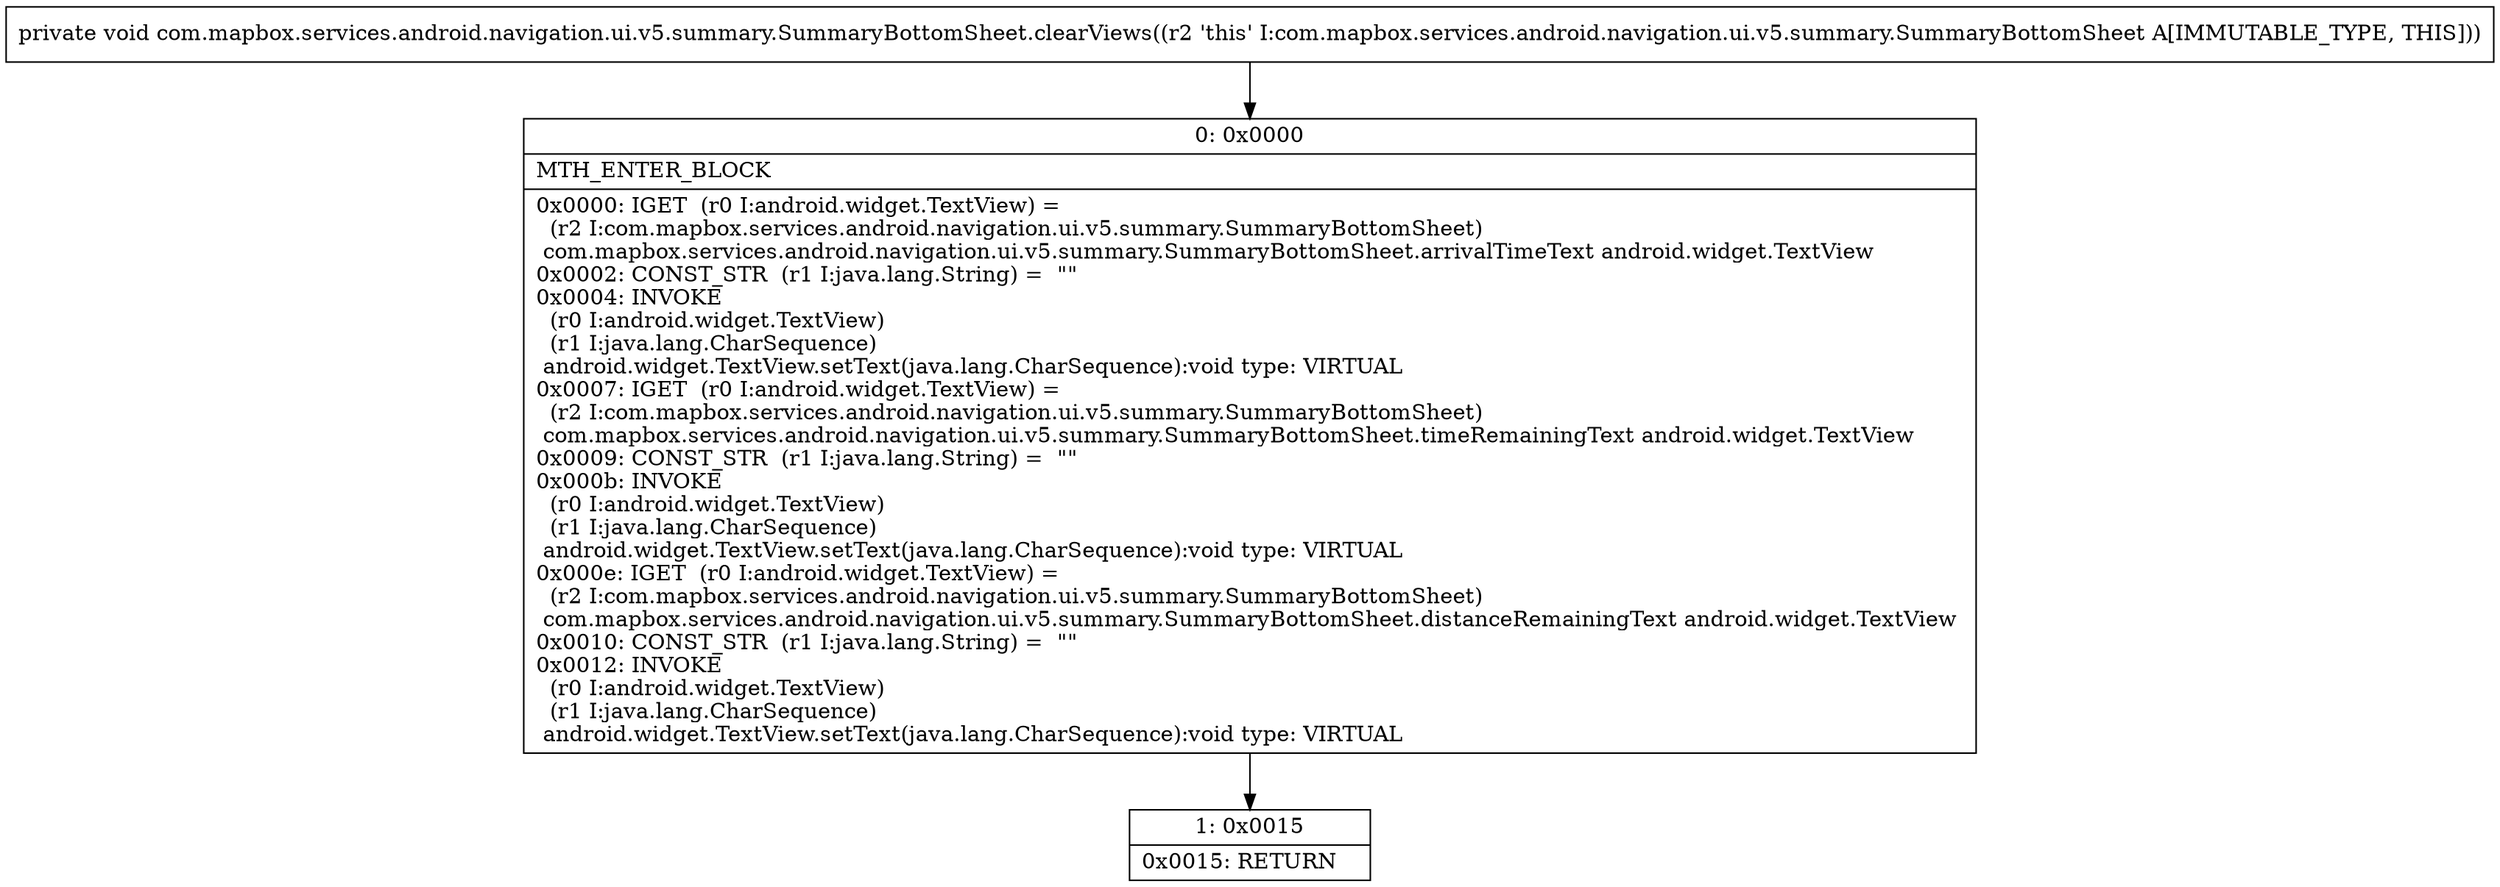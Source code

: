 digraph "CFG forcom.mapbox.services.android.navigation.ui.v5.summary.SummaryBottomSheet.clearViews()V" {
Node_0 [shape=record,label="{0\:\ 0x0000|MTH_ENTER_BLOCK\l|0x0000: IGET  (r0 I:android.widget.TextView) = \l  (r2 I:com.mapbox.services.android.navigation.ui.v5.summary.SummaryBottomSheet)\l com.mapbox.services.android.navigation.ui.v5.summary.SummaryBottomSheet.arrivalTimeText android.widget.TextView \l0x0002: CONST_STR  (r1 I:java.lang.String) =  \"\" \l0x0004: INVOKE  \l  (r0 I:android.widget.TextView)\l  (r1 I:java.lang.CharSequence)\l android.widget.TextView.setText(java.lang.CharSequence):void type: VIRTUAL \l0x0007: IGET  (r0 I:android.widget.TextView) = \l  (r2 I:com.mapbox.services.android.navigation.ui.v5.summary.SummaryBottomSheet)\l com.mapbox.services.android.navigation.ui.v5.summary.SummaryBottomSheet.timeRemainingText android.widget.TextView \l0x0009: CONST_STR  (r1 I:java.lang.String) =  \"\" \l0x000b: INVOKE  \l  (r0 I:android.widget.TextView)\l  (r1 I:java.lang.CharSequence)\l android.widget.TextView.setText(java.lang.CharSequence):void type: VIRTUAL \l0x000e: IGET  (r0 I:android.widget.TextView) = \l  (r2 I:com.mapbox.services.android.navigation.ui.v5.summary.SummaryBottomSheet)\l com.mapbox.services.android.navigation.ui.v5.summary.SummaryBottomSheet.distanceRemainingText android.widget.TextView \l0x0010: CONST_STR  (r1 I:java.lang.String) =  \"\" \l0x0012: INVOKE  \l  (r0 I:android.widget.TextView)\l  (r1 I:java.lang.CharSequence)\l android.widget.TextView.setText(java.lang.CharSequence):void type: VIRTUAL \l}"];
Node_1 [shape=record,label="{1\:\ 0x0015|0x0015: RETURN   \l}"];
MethodNode[shape=record,label="{private void com.mapbox.services.android.navigation.ui.v5.summary.SummaryBottomSheet.clearViews((r2 'this' I:com.mapbox.services.android.navigation.ui.v5.summary.SummaryBottomSheet A[IMMUTABLE_TYPE, THIS])) }"];
MethodNode -> Node_0;
Node_0 -> Node_1;
}

